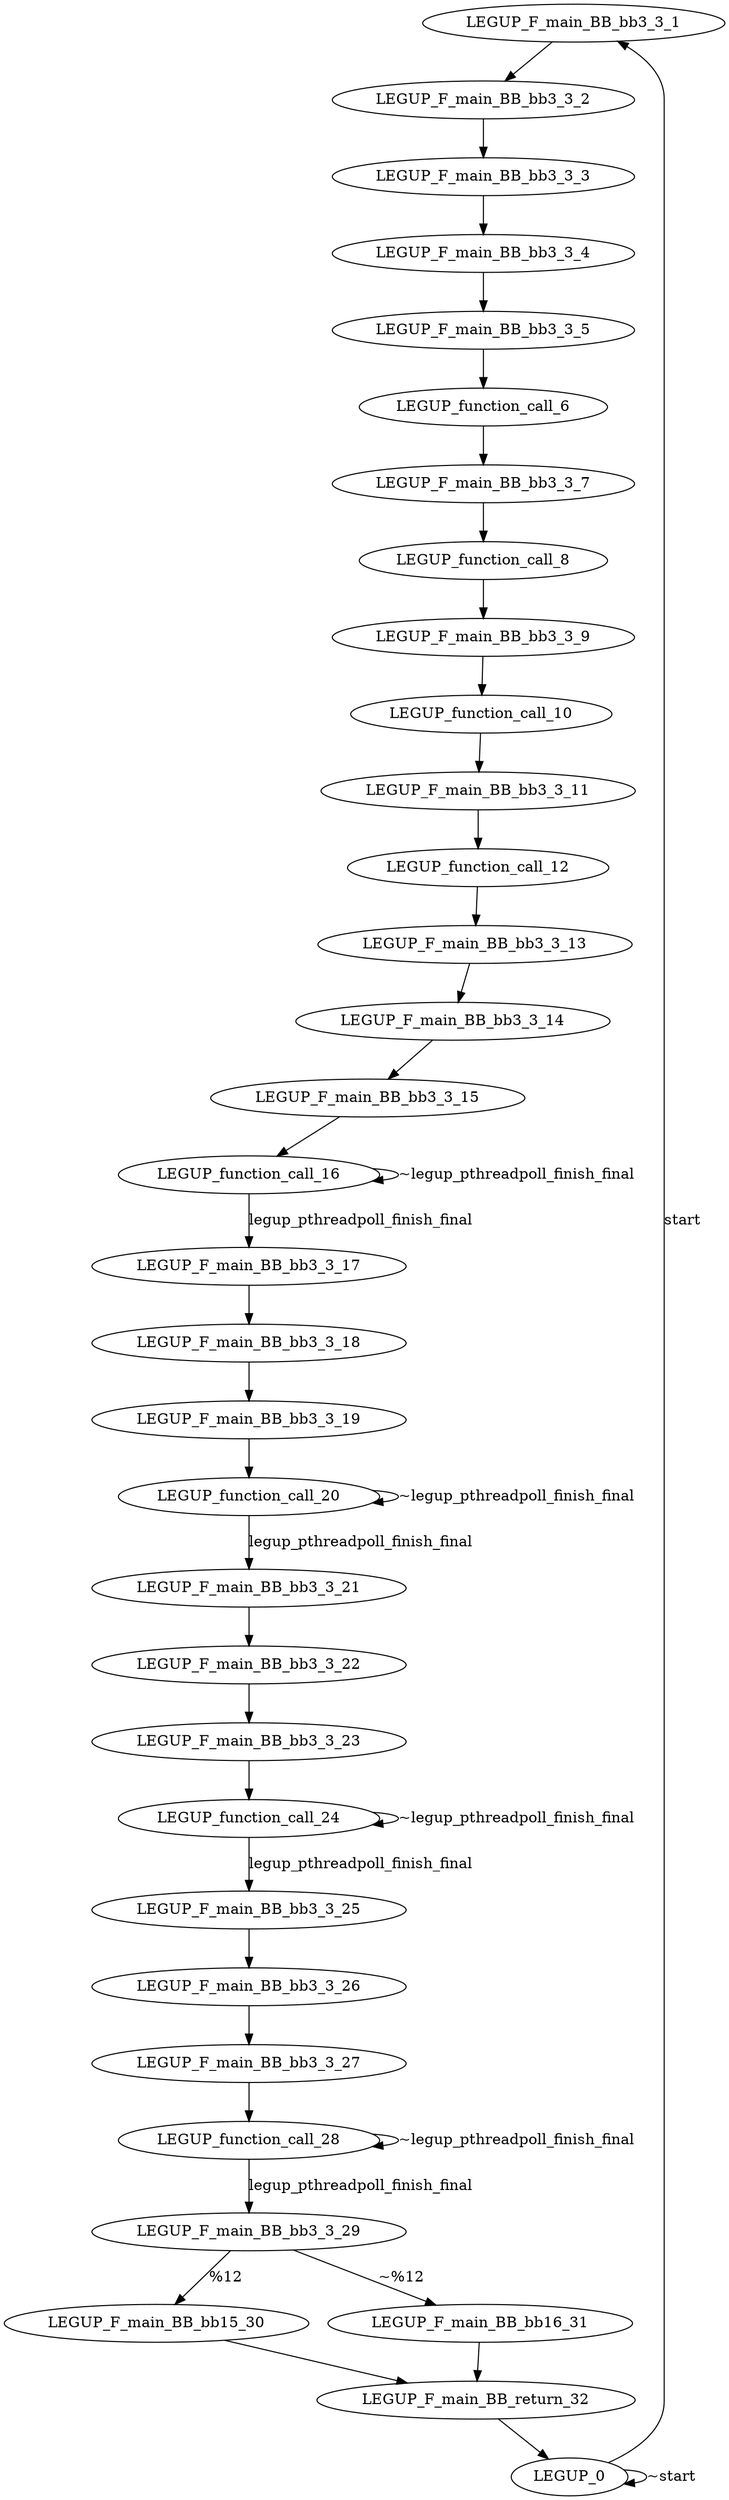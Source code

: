 digraph {
Node0xb1cc8b0[label="LEGUP_F_main_BB_bb3_3_1"];
Node0xb1a2c90[label="LEGUP_0"];
Node0xb1a2c90 -> Node0xb1cc8b0[label="start"];
Node0xb1a2c90 -> Node0xb1a2c90[label="~start"];
Node0xb1ccb90[label="LEGUP_F_main_BB_bb3_3_2"];
Node0xb1cc8b0 -> Node0xb1ccb90;
Node0xb1ccc18[label="LEGUP_F_main_BB_bb3_3_3"];
Node0xb1ccb90 -> Node0xb1ccc18;
Node0xb1ccca0[label="LEGUP_F_main_BB_bb3_3_4"];
Node0xb1ccc18 -> Node0xb1ccca0;
Node0xb1ccd28[label="LEGUP_F_main_BB_bb3_3_5"];
Node0xb1ccca0 -> Node0xb1ccd28;
Node0xb223dc8[label="LEGUP_function_call_6"];
Node0xb1ccd28 -> Node0xb223dc8;
Node0xb1ccdb0[label="LEGUP_F_main_BB_bb3_3_7"];
Node0xb223dc8 -> Node0xb1ccdb0;
Node0xb22c008[label="LEGUP_function_call_8"];
Node0xb1ccdb0 -> Node0xb22c008;
Node0xb1cce38[label="LEGUP_F_main_BB_bb3_3_9"];
Node0xb22c008 -> Node0xb1cce38;
Node0xb233ea8[label="LEGUP_function_call_10"];
Node0xb1cce38 -> Node0xb233ea8;
Node0xb1ccec0[label="LEGUP_F_main_BB_bb3_3_11"];
Node0xb233ea8 -> Node0xb1ccec0;
Node0xb23bda0[label="LEGUP_function_call_12"];
Node0xb1ccec0 -> Node0xb23bda0;
Node0xb1ccf48[label="LEGUP_F_main_BB_bb3_3_13"];
Node0xb23bda0 -> Node0xb1ccf48;
Node0xb1ccfd0[label="LEGUP_F_main_BB_bb3_3_14"];
Node0xb1ccf48 -> Node0xb1ccfd0;
Node0xb1cd058[label="LEGUP_F_main_BB_bb3_3_15"];
Node0xb1ccfd0 -> Node0xb1cd058;
Node0xb243fc8[label="LEGUP_function_call_16"];
Node0xb1cd058 -> Node0xb243fc8;
Node0xb1cd0e0[label="LEGUP_F_main_BB_bb3_3_17"];
Node0xb243fc8 -> Node0xb1cd0e0[label="legup_pthreadpoll_finish_final"];
Node0xb243fc8 -> Node0xb243fc8[label="~legup_pthreadpoll_finish_final"];
Node0xb1cd168[label="LEGUP_F_main_BB_bb3_3_18"];
Node0xb1cd0e0 -> Node0xb1cd168;
Node0xb1cd1f0[label="LEGUP_F_main_BB_bb3_3_19"];
Node0xb1cd168 -> Node0xb1cd1f0;
Node0xb2449d0[label="LEGUP_function_call_20"];
Node0xb1cd1f0 -> Node0xb2449d0;
Node0xb1cd278[label="LEGUP_F_main_BB_bb3_3_21"];
Node0xb2449d0 -> Node0xb1cd278[label="legup_pthreadpoll_finish_final"];
Node0xb2449d0 -> Node0xb2449d0[label="~legup_pthreadpoll_finish_final"];
Node0xb1cd300[label="LEGUP_F_main_BB_bb3_3_22"];
Node0xb1cd278 -> Node0xb1cd300;
Node0xb1cd388[label="LEGUP_F_main_BB_bb3_3_23"];
Node0xb1cd300 -> Node0xb1cd388;
Node0xb245040[label="LEGUP_function_call_24"];
Node0xb1cd388 -> Node0xb245040;
Node0xb1cd410[label="LEGUP_F_main_BB_bb3_3_25"];
Node0xb245040 -> Node0xb1cd410[label="legup_pthreadpoll_finish_final"];
Node0xb245040 -> Node0xb245040[label="~legup_pthreadpoll_finish_final"];
Node0xb1cd498[label="LEGUP_F_main_BB_bb3_3_26"];
Node0xb1cd410 -> Node0xb1cd498;
Node0xb1cd520[label="LEGUP_F_main_BB_bb3_3_27"];
Node0xb1cd498 -> Node0xb1cd520;
Node0xb2456a0[label="LEGUP_function_call_28"];
Node0xb1cd520 -> Node0xb2456a0;
Node0xb1cd5a8[label="LEGUP_F_main_BB_bb3_3_29"];
Node0xb2456a0 -> Node0xb1cd5a8[label="legup_pthreadpoll_finish_final"];
Node0xb2456a0 -> Node0xb2456a0[label="~legup_pthreadpoll_finish_final"];
Node0xb1cc958[label="LEGUP_F_main_BB_bb15_30"];
Node0xb1cd5a8 -> Node0xb1cc958[label="%12"];
Node0xb1cca00[label="LEGUP_F_main_BB_bb16_31"];
Node0xb1cd5a8 -> Node0xb1cca00[label="~%12"];
Node0xb1ccaa8[label="LEGUP_F_main_BB_return_32"];
Node0xb1cc958 -> Node0xb1ccaa8;
Node0xb1cca00 -> Node0xb1ccaa8;
Node0xb1ccaa8 -> Node0xb1a2c90;
}
